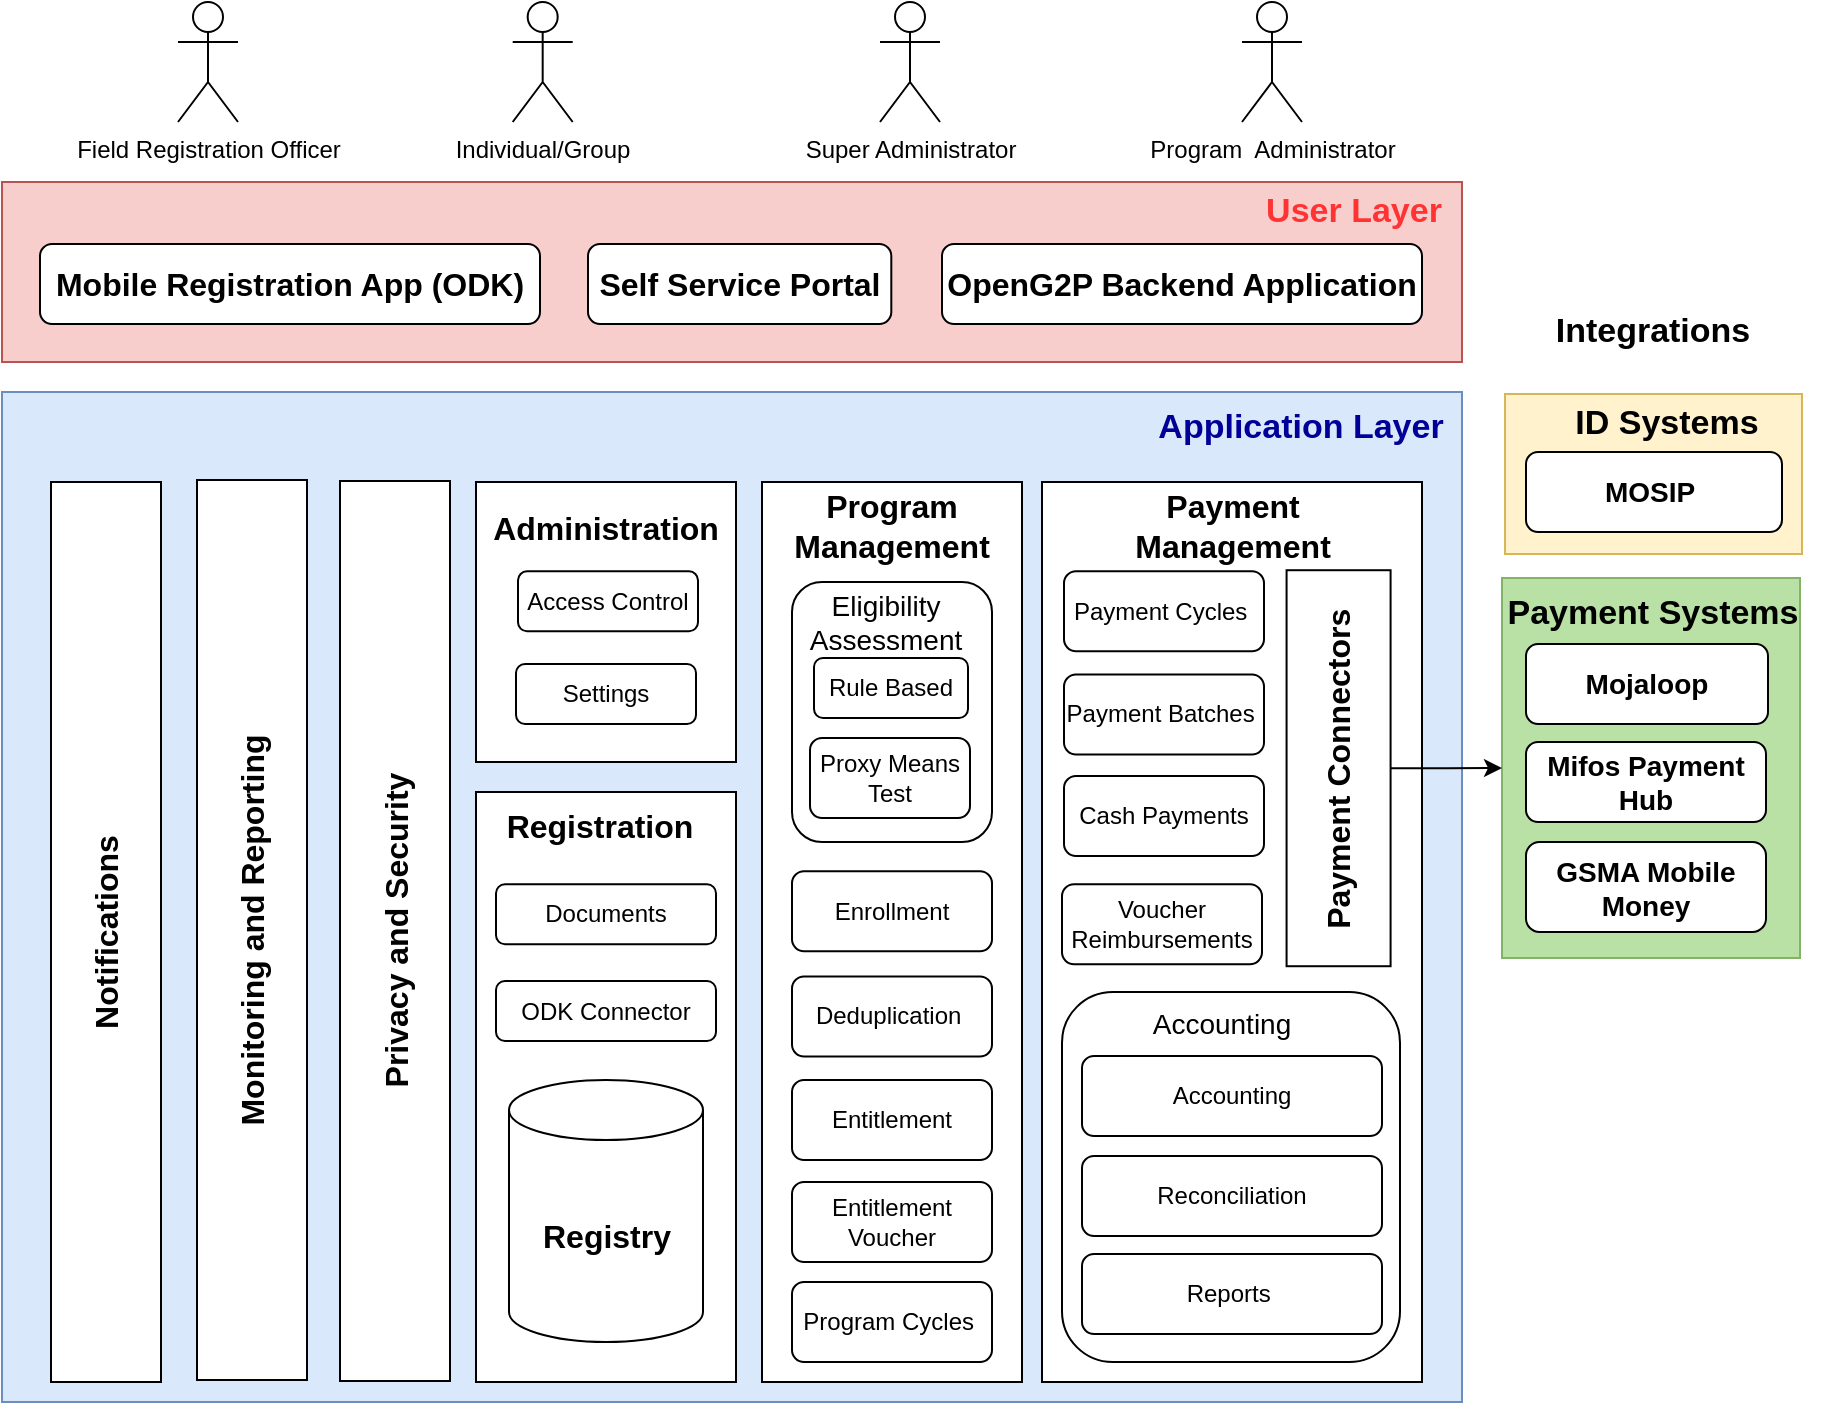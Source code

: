 <mxfile version="21.6.6" type="github">
  <diagram name="Page-1" id="TMEfMzALF7SQPJckPJgQ">
    <mxGraphModel dx="880" dy="446" grid="1" gridSize="10" guides="1" tooltips="1" connect="1" arrows="1" fold="1" page="1" pageScale="1" pageWidth="850" pageHeight="1100" math="0" shadow="0">
      <root>
        <mxCell id="0" />
        <mxCell id="1" parent="0" />
        <mxCell id="mJ7Y3IeRI2I12OfNmQy5-1" value="" style="rounded=0;whiteSpace=wrap;html=1;fillColor=#dae8fc;strokeColor=#6c8ebf;" parent="1" vertex="1">
          <mxGeometry x="30" y="235" width="730" height="505" as="geometry" />
        </mxCell>
        <mxCell id="mJ7Y3IeRI2I12OfNmQy5-2" value="" style="rounded=0;whiteSpace=wrap;html=1;" parent="1" vertex="1">
          <mxGeometry x="550" y="280" width="190" height="450" as="geometry" />
        </mxCell>
        <mxCell id="mJ7Y3IeRI2I12OfNmQy5-3" value="" style="rounded=1;whiteSpace=wrap;html=1;align=center;labelPosition=center;verticalLabelPosition=top;verticalAlign=bottom;" parent="1" vertex="1">
          <mxGeometry x="560" y="535" width="169" height="185" as="geometry" />
        </mxCell>
        <mxCell id="mJ7Y3IeRI2I12OfNmQy5-4" value="" style="rounded=0;whiteSpace=wrap;html=1;fillColor=#B9E0A5;strokeColor=#82b366;" parent="1" vertex="1">
          <mxGeometry x="780" y="328" width="149" height="190" as="geometry" />
        </mxCell>
        <mxCell id="mJ7Y3IeRI2I12OfNmQy5-5" value="" style="rounded=0;whiteSpace=wrap;html=1;fillColor=#fff2cc;strokeColor=#d6b656;" parent="1" vertex="1">
          <mxGeometry x="781.5" y="236" width="148.5" height="80" as="geometry" />
        </mxCell>
        <mxCell id="mJ7Y3IeRI2I12OfNmQy5-6" value="" style="rounded=0;whiteSpace=wrap;html=1;fillColor=#f8cecc;strokeColor=#b85450;" parent="1" vertex="1">
          <mxGeometry x="30" y="130" width="730" height="90" as="geometry" />
        </mxCell>
        <mxCell id="mJ7Y3IeRI2I12OfNmQy5-7" value="" style="rounded=0;whiteSpace=wrap;html=1;" parent="1" vertex="1">
          <mxGeometry x="267" y="280" width="130" height="140" as="geometry" />
        </mxCell>
        <mxCell id="mJ7Y3IeRI2I12OfNmQy5-8" value="" style="rounded=0;whiteSpace=wrap;html=1;" parent="1" vertex="1">
          <mxGeometry x="267" y="435" width="130" height="295" as="geometry" />
        </mxCell>
        <mxCell id="mJ7Y3IeRI2I12OfNmQy5-9" value="" style="rounded=0;whiteSpace=wrap;html=1;" parent="1" vertex="1">
          <mxGeometry x="410" y="280" width="130" height="450" as="geometry" />
        </mxCell>
        <mxCell id="mJ7Y3IeRI2I12OfNmQy5-10" value="&lt;font style=&quot;font-size: 16px;&quot;&gt;&lt;b&gt;Mobile Registration App (ODK)&lt;/b&gt;&lt;/font&gt;" style="rounded=1;whiteSpace=wrap;html=1;" parent="1" vertex="1">
          <mxGeometry x="49" y="161" width="250" height="40" as="geometry" />
        </mxCell>
        <object label="Super Administrator" id="mJ7Y3IeRI2I12OfNmQy5-11">
          <mxCell style="shape=umlActor;verticalLabelPosition=bottom;verticalAlign=top;html=1;outlineConnect=0;" parent="1" vertex="1">
            <mxGeometry x="469" y="40" width="30" height="60" as="geometry" />
          </mxCell>
        </object>
        <mxCell id="mJ7Y3IeRI2I12OfNmQy5-12" value="Program&amp;nbsp; Administrator" style="shape=umlActor;verticalLabelPosition=bottom;verticalAlign=top;html=1;outlineConnect=0;" parent="1" vertex="1">
          <mxGeometry x="650" y="40" width="30" height="60" as="geometry" />
        </mxCell>
        <mxCell id="mJ7Y3IeRI2I12OfNmQy5-13" value="Field Registration Officer&lt;br&gt;" style="shape=umlActor;verticalLabelPosition=bottom;verticalAlign=top;html=1;outlineConnect=0;" parent="1" vertex="1">
          <mxGeometry x="118" y="40" width="30" height="60" as="geometry" />
        </mxCell>
        <mxCell id="mJ7Y3IeRI2I12OfNmQy5-14" value="Individual/Group&lt;br&gt;" style="shape=umlActor;verticalLabelPosition=bottom;verticalAlign=top;html=1;outlineConnect=0;" parent="1" vertex="1">
          <mxGeometry x="285.34" y="40" width="30" height="60" as="geometry" />
        </mxCell>
        <mxCell id="mJ7Y3IeRI2I12OfNmQy5-15" value="&lt;font style=&quot;font-size: 16px;&quot;&gt;&lt;b&gt;Registry&lt;/b&gt;&lt;/font&gt;" style="shape=cylinder3;whiteSpace=wrap;html=1;boundedLbl=1;backgroundOutline=1;size=15;" parent="1" vertex="1">
          <mxGeometry x="283.5" y="579" width="97" height="131" as="geometry" />
        </mxCell>
        <mxCell id="mJ7Y3IeRI2I12OfNmQy5-17" value="Privacy and Security&lt;br style=&quot;font-size: 16px;&quot;&gt;" style="rounded=0;whiteSpace=wrap;html=1;rotation=-90;fontSize=16;fontStyle=1" parent="1" vertex="1">
          <mxGeometry x="1.5" y="477" width="450" height="55" as="geometry" />
        </mxCell>
        <mxCell id="mJ7Y3IeRI2I12OfNmQy5-18" value="Monitoring and Reporting" style="rounded=0;whiteSpace=wrap;html=1;rotation=-90;fontSize=16;fontStyle=1" parent="1" vertex="1">
          <mxGeometry x="-70" y="476.5" width="450" height="55" as="geometry" />
        </mxCell>
        <mxCell id="mJ7Y3IeRI2I12OfNmQy5-19" value="&lt;font style=&quot;font-size: 16px;&quot;&gt;&lt;b&gt;Self Service Portal&lt;/b&gt;&lt;/font&gt;" style="rounded=1;whiteSpace=wrap;html=1;" parent="1" vertex="1">
          <mxGeometry x="323" y="161" width="151.65" height="40" as="geometry" />
        </mxCell>
        <mxCell id="mJ7Y3IeRI2I12OfNmQy5-20" value="&lt;font style=&quot;font-size: 16px;&quot;&gt;&lt;b&gt;OpenG2P Backend Application&lt;/b&gt;&lt;/font&gt;" style="rounded=1;whiteSpace=wrap;html=1;" parent="1" vertex="1">
          <mxGeometry x="500" y="161" width="240" height="40" as="geometry" />
        </mxCell>
        <mxCell id="mJ7Y3IeRI2I12OfNmQy5-21" value="Deduplication&amp;nbsp;" style="rounded=1;whiteSpace=wrap;html=1;" parent="1" vertex="1">
          <mxGeometry x="425" y="527.25" width="100" height="40" as="geometry" />
        </mxCell>
        <mxCell id="mJ7Y3IeRI2I12OfNmQy5-22" value="Program Cycles&amp;nbsp;" style="rounded=1;whiteSpace=wrap;html=1;" parent="1" vertex="1">
          <mxGeometry x="425" y="680" width="100" height="40" as="geometry" />
        </mxCell>
        <mxCell id="mJ7Y3IeRI2I12OfNmQy5-23" value="Entitlement" style="rounded=1;whiteSpace=wrap;html=1;" parent="1" vertex="1">
          <mxGeometry x="425" y="579" width="100" height="40" as="geometry" />
        </mxCell>
        <mxCell id="mJ7Y3IeRI2I12OfNmQy5-24" value="Entitlement Voucher" style="rounded=1;whiteSpace=wrap;html=1;" parent="1" vertex="1">
          <mxGeometry x="425" y="630" width="100" height="40" as="geometry" />
        </mxCell>
        <mxCell id="mJ7Y3IeRI2I12OfNmQy5-25" value="Access Control" style="rounded=1;whiteSpace=wrap;html=1;" parent="1" vertex="1">
          <mxGeometry x="288" y="324.65" width="90" height="30" as="geometry" />
        </mxCell>
        <mxCell id="mJ7Y3IeRI2I12OfNmQy5-26" value="Payment Cycles&amp;nbsp;" style="rounded=1;whiteSpace=wrap;html=1;" parent="1" vertex="1">
          <mxGeometry x="561" y="324.65" width="100" height="40" as="geometry" />
        </mxCell>
        <mxCell id="mJ7Y3IeRI2I12OfNmQy5-27" value="Payment Batches&amp;nbsp;" style="rounded=1;whiteSpace=wrap;html=1;" parent="1" vertex="1">
          <mxGeometry x="561" y="376.25" width="100" height="40" as="geometry" />
        </mxCell>
        <mxCell id="mJ7Y3IeRI2I12OfNmQy5-28" value="Accounting" style="rounded=1;whiteSpace=wrap;html=1;" parent="1" vertex="1">
          <mxGeometry x="570" y="567" width="150" height="40" as="geometry" />
        </mxCell>
        <mxCell id="mJ7Y3IeRI2I12OfNmQy5-29" value="Reconciliation" style="rounded=1;whiteSpace=wrap;html=1;" parent="1" vertex="1">
          <mxGeometry x="570" y="617" width="150" height="40" as="geometry" />
        </mxCell>
        <mxCell id="mJ7Y3IeRI2I12OfNmQy5-30" value="Reports&amp;nbsp;" style="rounded=1;whiteSpace=wrap;html=1;" parent="1" vertex="1">
          <mxGeometry x="570" y="666" width="150" height="40" as="geometry" />
        </mxCell>
        <mxCell id="mJ7Y3IeRI2I12OfNmQy5-31" value="&lt;b&gt;&lt;font style=&quot;font-size: 14px;&quot;&gt;Mojaloop&lt;/font&gt;&lt;/b&gt;" style="rounded=1;whiteSpace=wrap;html=1;" parent="1" vertex="1">
          <mxGeometry x="792" y="361" width="121" height="40" as="geometry" />
        </mxCell>
        <mxCell id="mJ7Y3IeRI2I12OfNmQy5-32" value="Settings" style="rounded=1;whiteSpace=wrap;html=1;" parent="1" vertex="1">
          <mxGeometry x="287" y="371" width="90" height="30" as="geometry" />
        </mxCell>
        <mxCell id="mJ7Y3IeRI2I12OfNmQy5-33" value="" style="rounded=1;whiteSpace=wrap;html=1;align=center;labelPosition=center;verticalLabelPosition=top;verticalAlign=bottom;" parent="1" vertex="1">
          <mxGeometry x="425" y="330" width="100" height="130" as="geometry" />
        </mxCell>
        <mxCell id="mJ7Y3IeRI2I12OfNmQy5-34" value="ODK Connector" style="rounded=1;whiteSpace=wrap;html=1;" parent="1" vertex="1">
          <mxGeometry x="277" y="529.5" width="110" height="30" as="geometry" />
        </mxCell>
        <mxCell id="mJ7Y3IeRI2I12OfNmQy5-35" value="&lt;b&gt;&lt;font style=&quot;font-size: 14px;&quot;&gt;MOSIP&amp;nbsp;&lt;/font&gt;&lt;/b&gt;" style="rounded=1;whiteSpace=wrap;html=1;" parent="1" vertex="1">
          <mxGeometry x="792" y="265" width="128" height="40" as="geometry" />
        </mxCell>
        <mxCell id="mJ7Y3IeRI2I12OfNmQy5-36" value="&lt;b&gt;&lt;font style=&quot;font-size: 14px;&quot;&gt;Mifos Payment Hub&lt;/font&gt;&lt;/b&gt;" style="rounded=1;whiteSpace=wrap;html=1;" parent="1" vertex="1">
          <mxGeometry x="792" y="410" width="120" height="40" as="geometry" />
        </mxCell>
        <mxCell id="mJ7Y3IeRI2I12OfNmQy5-37" value="&lt;b&gt;&lt;font style=&quot;font-size: 14px;&quot;&gt;GSMA Mobile Money&lt;/font&gt;&lt;/b&gt;" style="rounded=1;whiteSpace=wrap;html=1;" parent="1" vertex="1">
          <mxGeometry x="792" y="460" width="120" height="45" as="geometry" />
        </mxCell>
        <mxCell id="mJ7Y3IeRI2I12OfNmQy5-38" value="&lt;b&gt;&lt;font color=&quot;#ff3333&quot; style=&quot;font-size: 17px;&quot;&gt;User Layer&lt;/font&gt;&lt;/b&gt;" style="text;html=1;align=center;verticalAlign=middle;whiteSpace=wrap;rounded=0;fontColor=#66FFB3;" parent="1" vertex="1">
          <mxGeometry x="652" y="130" width="108" height="30" as="geometry" />
        </mxCell>
        <mxCell id="mJ7Y3IeRI2I12OfNmQy5-39" value="Registration" style="text;html=1;strokeColor=none;fillColor=none;align=center;verticalAlign=middle;whiteSpace=wrap;rounded=0;fontStyle=1;fontSize=16;" parent="1" vertex="1">
          <mxGeometry x="299" y="437" width="60" height="30" as="geometry" />
        </mxCell>
        <mxCell id="mJ7Y3IeRI2I12OfNmQy5-40" value="Program Management" style="text;html=1;strokeColor=none;fillColor=none;align=center;verticalAlign=middle;whiteSpace=wrap;rounded=0;fontSize=16;fontStyle=1" parent="1" vertex="1">
          <mxGeometry x="445" y="287.17" width="60" height="30" as="geometry" />
        </mxCell>
        <mxCell id="mJ7Y3IeRI2I12OfNmQy5-41" value="Enrollment" style="rounded=1;whiteSpace=wrap;html=1;" parent="1" vertex="1">
          <mxGeometry x="425" y="474.65" width="100" height="40" as="geometry" />
        </mxCell>
        <mxCell id="mJ7Y3IeRI2I12OfNmQy5-42" value="Payment Management" style="text;html=1;strokeColor=none;fillColor=none;align=center;verticalAlign=middle;whiteSpace=wrap;rounded=0;fontSize=16;fontStyle=1" parent="1" vertex="1">
          <mxGeometry x="595.5" y="287.17" width="99" height="30" as="geometry" />
        </mxCell>
        <mxCell id="mJ7Y3IeRI2I12OfNmQy5-43" value="&lt;b&gt;&lt;font color=&quot;#000099&quot; style=&quot;font-size: 17px;&quot;&gt;Application Layer&lt;/font&gt;&lt;/b&gt;" style="text;html=1;align=center;verticalAlign=middle;whiteSpace=wrap;rounded=0;fontColor=#66FFB3;" parent="1" vertex="1">
          <mxGeometry x="599" y="238" width="161" height="30" as="geometry" />
        </mxCell>
        <mxCell id="mJ7Y3IeRI2I12OfNmQy5-44" value="Administration" style="text;html=1;strokeColor=none;fillColor=none;align=center;verticalAlign=middle;whiteSpace=wrap;rounded=0;fontSize=16;fontStyle=1" parent="1" vertex="1">
          <mxGeometry x="302" y="288.0" width="60" height="30" as="geometry" />
        </mxCell>
        <mxCell id="mJ7Y3IeRI2I12OfNmQy5-45" value="&lt;b&gt;&lt;font color=&quot;#000000&quot; style=&quot;font-size: 17px;&quot;&gt;ID Systems&lt;/font&gt;&lt;/b&gt;" style="text;html=1;align=center;verticalAlign=middle;whiteSpace=wrap;rounded=0;fontColor=#66FFB3;" parent="1" vertex="1">
          <mxGeometry x="781.5" y="240" width="161" height="21.17" as="geometry" />
        </mxCell>
        <mxCell id="mJ7Y3IeRI2I12OfNmQy5-46" value="&lt;b&gt;&lt;font color=&quot;#000000&quot; style=&quot;font-size: 17px;&quot;&gt;Payment Systems&lt;/font&gt;&lt;/b&gt;" style="text;html=1;align=center;verticalAlign=middle;whiteSpace=wrap;rounded=0;fontColor=#66FFB3;" parent="1" vertex="1">
          <mxGeometry x="775" y="330.82" width="161" height="30" as="geometry" />
        </mxCell>
        <mxCell id="mJ7Y3IeRI2I12OfNmQy5-47" value="&lt;b&gt;&lt;font color=&quot;#000000&quot; style=&quot;font-size: 17px;&quot;&gt;Integrations&lt;/font&gt;&lt;/b&gt;" style="text;html=1;align=center;verticalAlign=middle;whiteSpace=wrap;rounded=0;fontColor=#66FFB3;" parent="1" vertex="1">
          <mxGeometry x="775" y="190.0" width="161" height="30" as="geometry" />
        </mxCell>
        <mxCell id="mJ7Y3IeRI2I12OfNmQy5-52" value="Proxy Means Test" style="rounded=1;whiteSpace=wrap;html=1;" parent="1" vertex="1">
          <mxGeometry x="434" y="408" width="80" height="40" as="geometry" />
        </mxCell>
        <mxCell id="mJ7Y3IeRI2I12OfNmQy5-53" value="Cash Payments" style="rounded=1;whiteSpace=wrap;html=1;" parent="1" vertex="1">
          <mxGeometry x="561" y="427" width="100" height="40" as="geometry" />
        </mxCell>
        <mxCell id="mJ7Y3IeRI2I12OfNmQy5-54" value="Voucher Reimbursements" style="rounded=1;whiteSpace=wrap;html=1;" parent="1" vertex="1">
          <mxGeometry x="560" y="481.11" width="100" height="40" as="geometry" />
        </mxCell>
        <mxCell id="mJ7Y3IeRI2I12OfNmQy5-56" value="Rule Based" style="rounded=1;whiteSpace=wrap;html=1;" parent="1" vertex="1">
          <mxGeometry x="436" y="368" width="77" height="30" as="geometry" />
        </mxCell>
        <mxCell id="mJ7Y3IeRI2I12OfNmQy5-57" value="&lt;font style=&quot;font-size: 14px;&quot;&gt;Eligibility Assessment&lt;/font&gt;" style="text;html=1;strokeColor=none;fillColor=none;align=center;verticalAlign=middle;whiteSpace=wrap;rounded=0;" parent="1" vertex="1">
          <mxGeometry x="442" y="335" width="60" height="30" as="geometry" />
        </mxCell>
        <mxCell id="mJ7Y3IeRI2I12OfNmQy5-58" style="edgeStyle=orthogonalEdgeStyle;rounded=0;orthogonalLoop=1;jettySize=auto;html=1;exitX=0.5;exitY=1;exitDx=0;exitDy=0;entryX=0;entryY=0.5;entryDx=0;entryDy=0;" parent="1" source="mJ7Y3IeRI2I12OfNmQy5-59" target="mJ7Y3IeRI2I12OfNmQy5-4" edge="1">
          <mxGeometry relative="1" as="geometry" />
        </mxCell>
        <mxCell id="mJ7Y3IeRI2I12OfNmQy5-59" value="&lt;font style=&quot;font-size: 16px;&quot;&gt;Payment Connectors&lt;/font&gt;" style="rounded=0;whiteSpace=wrap;html=1;rotation=-90;fontSize=16;fontStyle=1" parent="1" vertex="1">
          <mxGeometry x="599.29" y="397.11" width="198" height="52" as="geometry" />
        </mxCell>
        <mxCell id="mJ7Y3IeRI2I12OfNmQy5-60" value="Documents" style="rounded=1;whiteSpace=wrap;html=1;" parent="1" vertex="1">
          <mxGeometry x="277" y="481.11" width="110" height="30" as="geometry" />
        </mxCell>
        <mxCell id="mJ7Y3IeRI2I12OfNmQy5-61" value="&lt;font style=&quot;font-size: 14px;&quot;&gt;Accounting&lt;/font&gt;" style="text;html=1;strokeColor=none;fillColor=none;align=center;verticalAlign=middle;whiteSpace=wrap;rounded=0;" parent="1" vertex="1">
          <mxGeometry x="610" y="536" width="60" height="30" as="geometry" />
        </mxCell>
        <mxCell id="mJ7Y3IeRI2I12OfNmQy5-62" value="Notifications" style="rounded=0;whiteSpace=wrap;html=1;rotation=-90;fontSize=16;fontStyle=1" parent="1" vertex="1">
          <mxGeometry x="-143" y="477.5" width="450" height="55" as="geometry" />
        </mxCell>
      </root>
    </mxGraphModel>
  </diagram>
</mxfile>

